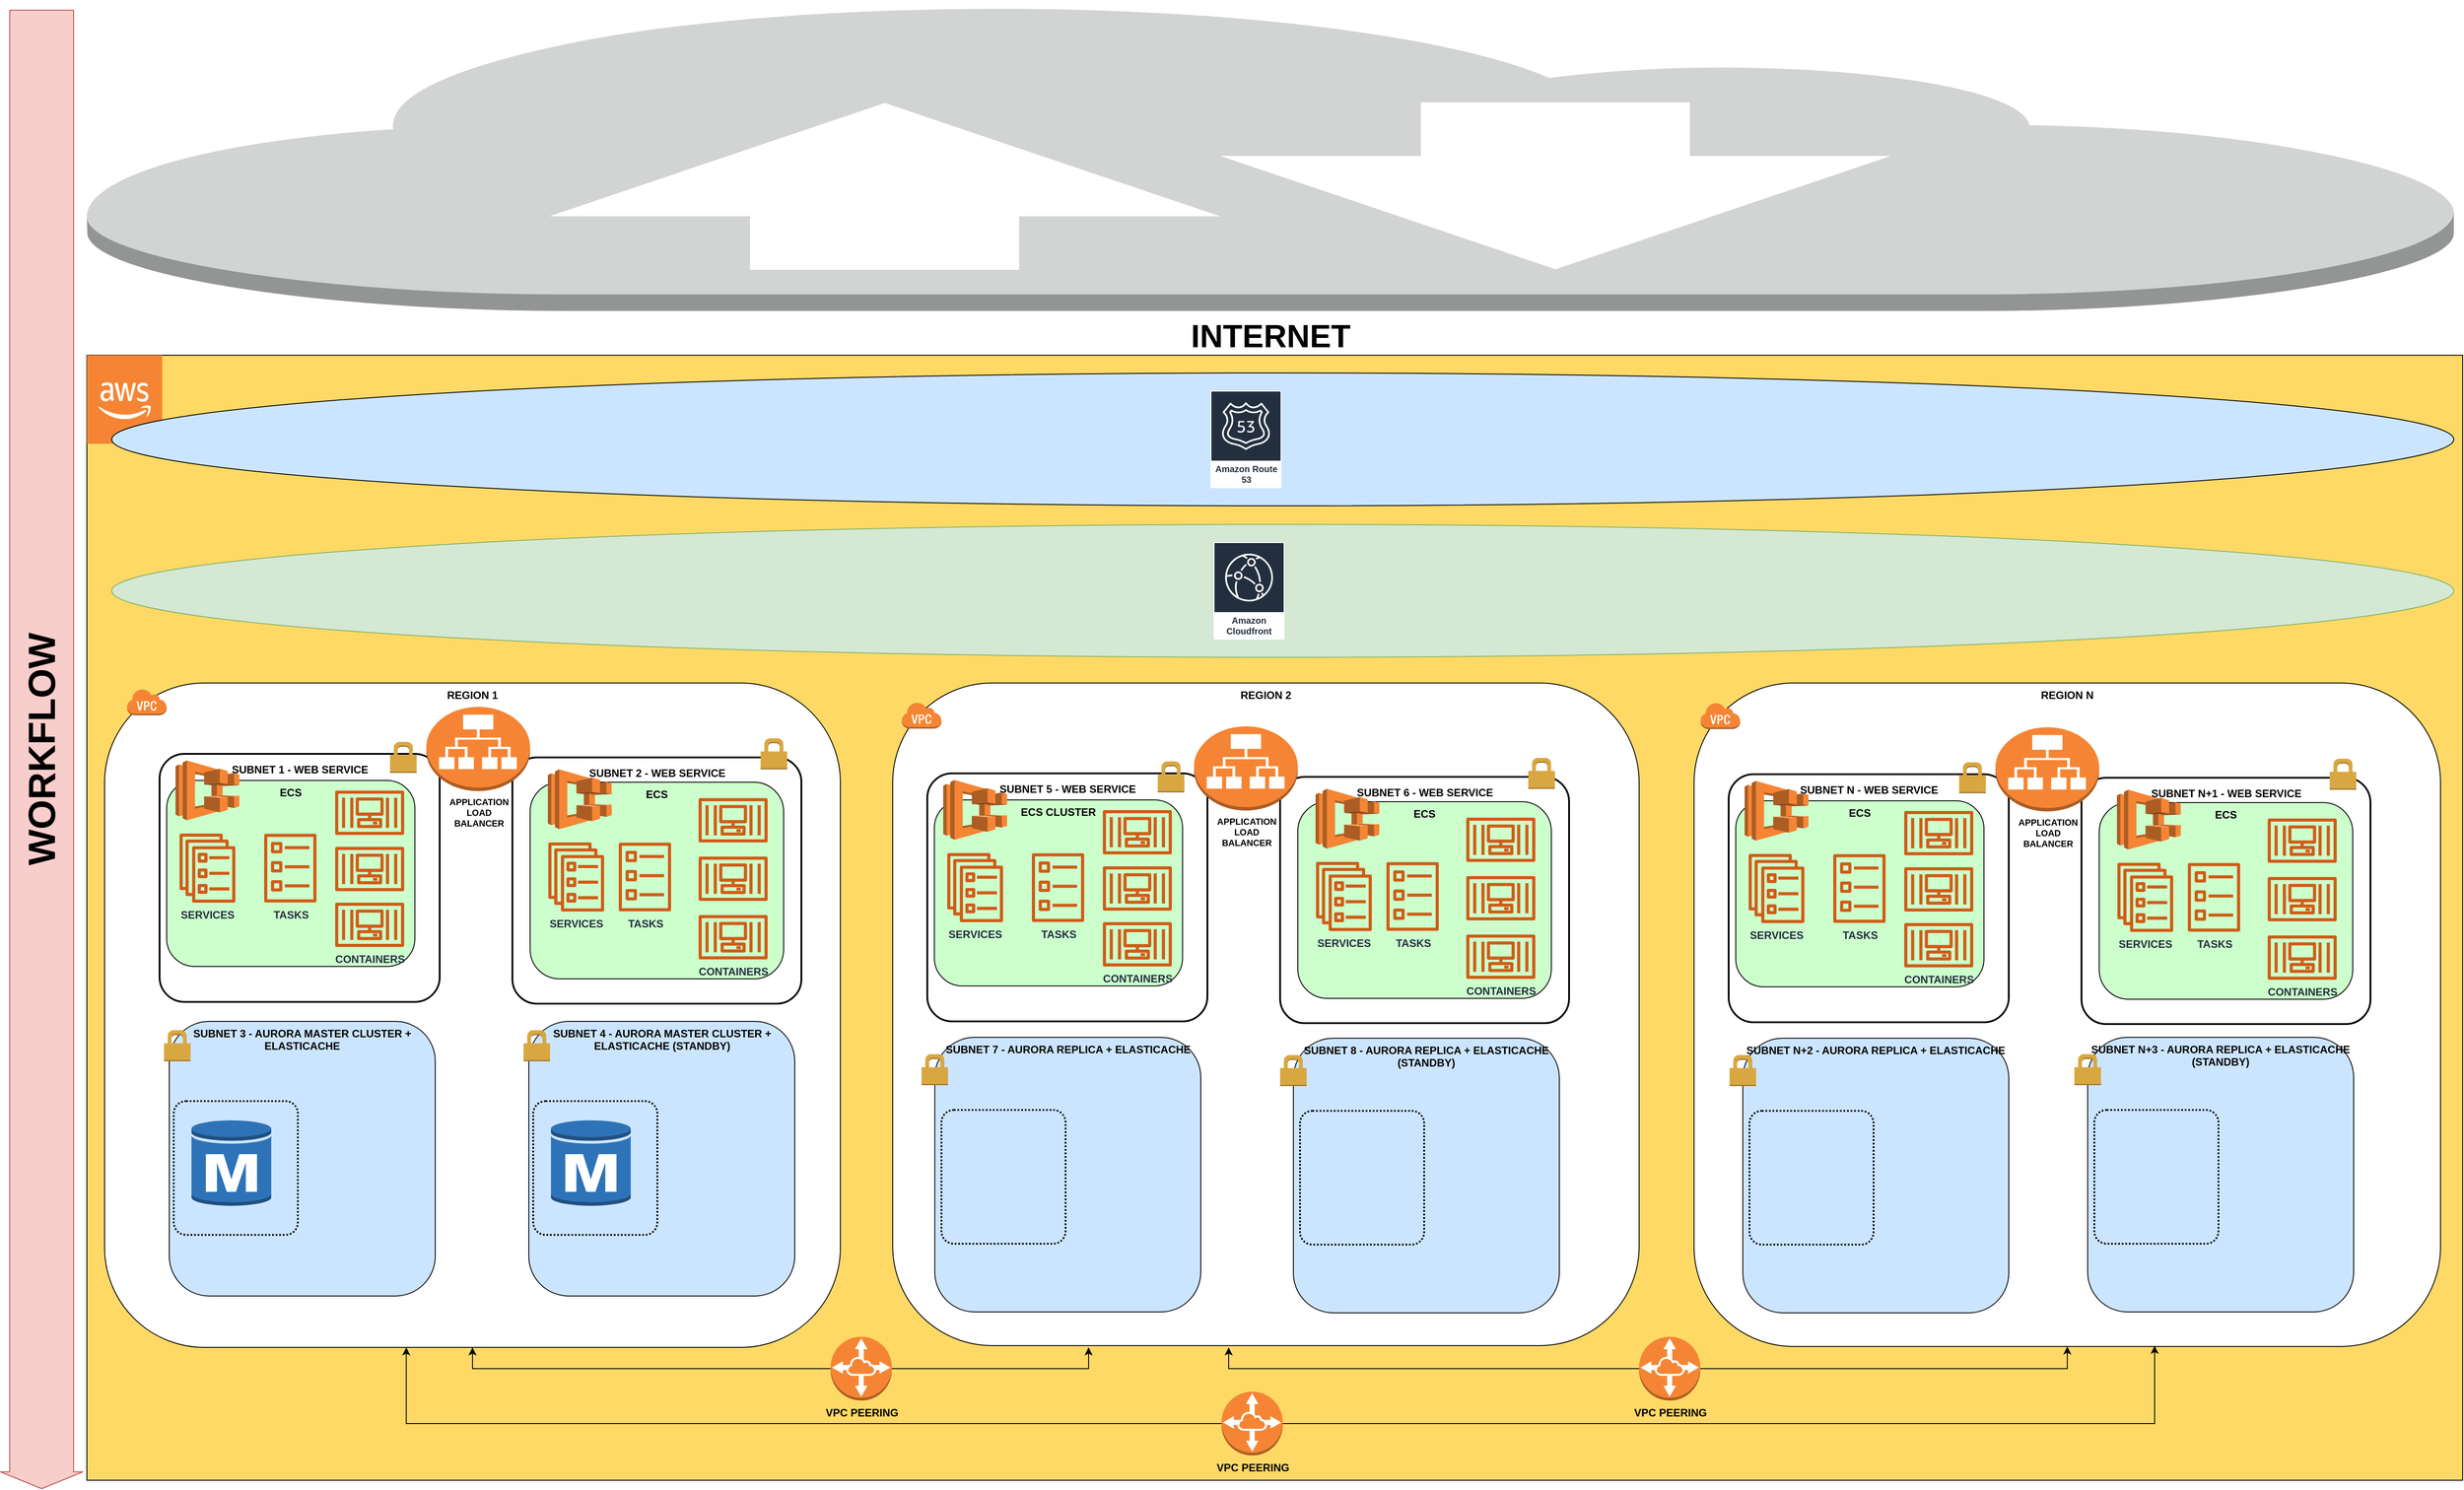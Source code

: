 <mxfile pages="1" version="11.2.8" type="github"><diagram id="_Eqt6gb3N_uVVBb5SrhH" name="Page-1"><mxGraphModel dx="2258" dy="1848" grid="1" gridSize="10" guides="1" tooltips="1" connect="1" arrows="1" fold="1" page="1" pageScale="1" pageWidth="850" pageHeight="1100" math="0" shadow="0"><root><mxCell id="0"/><mxCell id="1" parent="0"/><mxCell id="ActJzKjVbSPo1qMoW2an-3" value="" style="rounded=0;whiteSpace=wrap;fillColor=#FFD966;html=1;" parent="1" vertex="1"><mxGeometry x="10" y="-370" width="2680" height="1270" as="geometry"/></mxCell><mxCell id="ActJzKjVbSPo1qMoW2an-4" value="REGION 1" style="rounded=1;whiteSpace=wrap;html=1;fontStyle=1;verticalAlign=top;" parent="1" vertex="1"><mxGeometry x="30" width="830" height="750" as="geometry"/></mxCell><mxCell id="ActJzKjVbSPo1qMoW2an-46" value="" style="outlineConnect=0;dashed=0;verticalLabelPosition=bottom;verticalAlign=top;align=center;html=1;shape=mxgraph.aws3.rds_db_instance_read_replica;fillColor=#2E73B8;gradientColor=none;fontSize=10;fontColor=#000000;" parent="1" vertex="1"><mxGeometry x="1175" y="499" width="70" height="100" as="geometry"/></mxCell><mxCell id="ActJzKjVbSPo1qMoW2an-6" value="" style="outlineConnect=0;dashed=0;verticalLabelPosition=bottom;verticalAlign=top;align=center;html=1;shape=mxgraph.aws3.cloud_2;fillColor=#F58534;gradientColor=none;" parent="1" vertex="1"><mxGeometry x="10" y="-370" width="85" height="100" as="geometry"/></mxCell><mxCell id="ActJzKjVbSPo1qMoW2an-7" value="" style="outlineConnect=0;dashed=0;verticalLabelPosition=bottom;verticalAlign=top;align=center;html=1;shape=mxgraph.aws3.virtual_private_cloud;fillColor=#F58534;gradientColor=none;" parent="1" vertex="1"><mxGeometry x="55" y="6.5" width="45" height="30" as="geometry"/></mxCell><mxCell id="ActJzKjVbSPo1qMoW2an-69" value="" style="ellipse;whiteSpace=wrap;html=1;fillColor=#CCE5FF;fontSize=10;fontColor=#000000;align=center;" parent="1" vertex="1"><mxGeometry x="38" y="-350" width="2642" height="150" as="geometry"/></mxCell><mxCell id="ActJzKjVbSPo1qMoW2an-68" value="Amazon Route 53" style="outlineConnect=0;fontColor=#232F3E;gradientColor=none;strokeColor=#ffffff;fillColor=#232F3E;dashed=0;verticalLabelPosition=middle;verticalAlign=bottom;align=center;html=1;whiteSpace=wrap;fontSize=10;fontStyle=1;spacing=3;shape=mxgraph.aws4.productIcon;prIcon=mxgraph.aws4.route_53;" parent="1" vertex="1"><mxGeometry x="1277.5" y="-330" width="80" height="110" as="geometry"/></mxCell><mxCell id="ActJzKjVbSPo1qMoW2an-71" value="WORKFLOW" style="shape=flexArrow;endArrow=classic;html=1;fontSize=43;fontColor=#000000;width=72;fillColor=#f8cecc;strokeColor=#b85450;fontStyle=1;horizontal=0;labelBackgroundColor=#F8CECC;" parent="1" edge="1"><mxGeometry width="50" height="50" relative="1" as="geometry"><mxPoint x="-41" y="-760" as="sourcePoint"/><mxPoint x="-41" y="910" as="targetPoint"/></mxGeometry></mxCell><mxCell id="ActJzKjVbSPo1qMoW2an-73" value="INTERNET&lt;br style=&quot;font-size: 36px;&quot;&gt;" style="outlineConnect=0;dashed=0;verticalLabelPosition=bottom;verticalAlign=top;align=center;html=1;shape=mxgraph.aws3.internet_2;fillColor=#D2D3D3;gradientColor=none;fontSize=36;fontColor=#000000;fontStyle=1;horizontal=1;" parent="1" vertex="1"><mxGeometry x="10" y="-770" width="2670" height="350" as="geometry"/></mxCell><mxCell id="_4qbCsUuG04qctqMbxSj-1" value="" style="ellipse;whiteSpace=wrap;html=1;fillColor=#d5e8d4;fontSize=10;align=center;strokeColor=#82b366;" parent="1" vertex="1"><mxGeometry x="38" y="-179" width="2642" height="150" as="geometry"/></mxCell><mxCell id="ActJzKjVbSPo1qMoW2an-53" value="Amazon Cloudfront" style="outlineConnect=0;fontColor=#232F3E;gradientColor=none;strokeColor=#ffffff;fillColor=#232F3E;dashed=0;verticalLabelPosition=middle;verticalAlign=bottom;align=center;html=1;whiteSpace=wrap;fontSize=10;fontStyle=1;spacing=3;shape=mxgraph.aws4.productIcon;prIcon=mxgraph.aws4.cloudfront;" parent="1" vertex="1"><mxGeometry x="1281" y="-159" width="80" height="110" as="geometry"/></mxCell><mxCell id="_4qbCsUuG04qctqMbxSj-32" value="REGION N" style="rounded=1;whiteSpace=wrap;html=1;fontStyle=1;verticalAlign=top;container=1;" parent="1" vertex="1"><mxGeometry x="1823" width="842" height="749" as="geometry"/></mxCell><mxCell id="XQed40XFByHsTOe_QHBs-15" value="" style="group" vertex="1" connectable="0" parent="_4qbCsUuG04qctqMbxSj-32"><mxGeometry x="40" y="401" width="315" height="310" as="geometry"/></mxCell><mxCell id="_4qbCsUuG04qctqMbxSj-33" value="SUBNET N+2 - AURORA REPLICA + ELASTICACHE" style="rounded=1;whiteSpace=wrap;html=1;fillColor=#CCE5FF;fontStyle=1;align=center;verticalAlign=top;" parent="XQed40XFByHsTOe_QHBs-15" vertex="1"><mxGeometry x="15" width="300" height="310" as="geometry"/></mxCell><mxCell id="_4qbCsUuG04qctqMbxSj-34" value="" style="rounded=1;arcSize=10;dashed=1;strokeColor=#000000;fillColor=none;gradientColor=none;dashPattern=1 1;strokeWidth=2;fontSize=10;fontColor=#000000;align=center;html=1;" parent="XQed40XFByHsTOe_QHBs-15" vertex="1"><mxGeometry x="22.5" y="82" width="140" height="151" as="geometry"/></mxCell><mxCell id="_4qbCsUuG04qctqMbxSj-35" value="" style="dashed=0;html=1;shape=mxgraph.aws3.permissions;fillColor=#D9A741;gradientColor=none;dashed=0;fontSize=17;fontColor=#000000;align=left;verticalAlign=top;" parent="XQed40XFByHsTOe_QHBs-15" vertex="1"><mxGeometry y="19" width="30" height="35" as="geometry"/></mxCell><mxCell id="_4qbCsUuG04qctqMbxSj-37" value="" style="shape=image;html=1;verticalAlign=top;verticalLabelPosition=bottom;labelBackgroundColor=#ffffff;imageAspect=0;aspect=fixed;image=https://cdn2.iconfinder.com/data/icons/amazon-aws-stencils/100/Database_copy_Amazon_ElasticCache_Node-128.png;fillColor=#CCE5FF;fontSize=10;fontColor=#000000;align=center;" parent="XQed40XFByHsTOe_QHBs-15" vertex="1"><mxGeometry x="178.5" y="96.5" width="128" height="128" as="geometry"/></mxCell><mxCell id="_4qbCsUuG04qctqMbxSj-60" value="" style="shape=image;html=1;verticalAlign=top;verticalLabelPosition=bottom;labelBackgroundColor=#ffffff;imageAspect=0;aspect=fixed;image=https://cdn2.iconfinder.com/data/icons/amazon-aws-stencils/100/Database_copy_Amazon_RDS_Instance_Read_Replica-128.png;fillColor=none;" parent="XQed40XFByHsTOe_QHBs-15" vertex="1"><mxGeometry x="30" y="93.5" width="128" height="128" as="geometry"/></mxCell><mxCell id="XQed40XFByHsTOe_QHBs-17" value="SUBNET N+3 - AURORA REPLICA + ELASTICACHE (STANDBY)" style="rounded=1;whiteSpace=wrap;html=1;fillColor=#CCE5FF;fontStyle=1;align=center;verticalAlign=top;" vertex="1" parent="_4qbCsUuG04qctqMbxSj-32"><mxGeometry x="444" y="400" width="300" height="310" as="geometry"/></mxCell><mxCell id="XQed40XFByHsTOe_QHBs-18" value="" style="rounded=1;arcSize=10;dashed=1;strokeColor=#000000;fillColor=none;gradientColor=none;dashPattern=1 1;strokeWidth=2;fontSize=10;fontColor=#000000;align=center;html=1;" vertex="1" parent="_4qbCsUuG04qctqMbxSj-32"><mxGeometry x="451.5" y="482" width="140" height="151" as="geometry"/></mxCell><mxCell id="XQed40XFByHsTOe_QHBs-19" value="" style="dashed=0;html=1;shape=mxgraph.aws3.permissions;fillColor=#D9A741;gradientColor=none;dashed=0;fontSize=17;fontColor=#000000;align=left;verticalAlign=top;" vertex="1" parent="_4qbCsUuG04qctqMbxSj-32"><mxGeometry x="429" y="419" width="30" height="35" as="geometry"/></mxCell><mxCell id="XQed40XFByHsTOe_QHBs-20" value="" style="shape=image;html=1;verticalAlign=top;verticalLabelPosition=bottom;labelBackgroundColor=#ffffff;imageAspect=0;aspect=fixed;image=https://cdn2.iconfinder.com/data/icons/amazon-aws-stencils/100/Database_copy_Amazon_ElasticCache_Node-128.png;fillColor=#CCE5FF;fontSize=10;fontColor=#000000;align=center;" vertex="1" parent="_4qbCsUuG04qctqMbxSj-32"><mxGeometry x="607.5" y="496.5" width="128" height="128" as="geometry"/></mxCell><mxCell id="XQed40XFByHsTOe_QHBs-21" value="" style="shape=image;html=1;verticalAlign=top;verticalLabelPosition=bottom;labelBackgroundColor=#ffffff;imageAspect=0;aspect=fixed;image=https://cdn2.iconfinder.com/data/icons/amazon-aws-stencils/100/Database_copy_Amazon_RDS_Instance_Read_Replica-128.png;fillColor=none;" vertex="1" parent="_4qbCsUuG04qctqMbxSj-32"><mxGeometry x="459" y="493.5" width="128" height="128" as="geometry"/></mxCell><mxCell id="_4qbCsUuG04qctqMbxSj-36" value="" style="outlineConnect=0;dashed=0;verticalLabelPosition=bottom;verticalAlign=top;align=center;html=1;shape=mxgraph.aws3.virtual_private_cloud;fillColor=#F58534;gradientColor=none;" parent="1" vertex="1"><mxGeometry x="1830" y="22" width="45" height="30" as="geometry"/></mxCell><mxCell id="ActJzKjVbSPo1qMoW2an-43" value="REGION 2" style="rounded=1;whiteSpace=wrap;html=1;fontStyle=1;verticalAlign=top;container=1;" parent="1" vertex="1"><mxGeometry x="919" width="842" height="748" as="geometry"/></mxCell><mxCell id="ActJzKjVbSPo1qMoW2an-44" value="SUBNET 7 - AURORA REPLICA + ELASTICACHE" style="rounded=1;whiteSpace=wrap;html=1;fillColor=#CCE5FF;fontStyle=1;align=center;verticalAlign=top;" parent="ActJzKjVbSPo1qMoW2an-43" vertex="1"><mxGeometry x="47.5" y="400" width="300" height="310" as="geometry"/></mxCell><mxCell id="ActJzKjVbSPo1qMoW2an-79" value="" style="rounded=1;arcSize=10;dashed=1;strokeColor=#000000;fillColor=none;gradientColor=none;dashPattern=1 1;strokeWidth=2;fontSize=10;fontColor=#000000;align=center;html=1;" parent="ActJzKjVbSPo1qMoW2an-43" vertex="1"><mxGeometry x="55" y="482" width="140" height="151" as="geometry"/></mxCell><mxCell id="ActJzKjVbSPo1qMoW2an-45" value="" style="dashed=0;html=1;shape=mxgraph.aws3.permissions;fillColor=#D9A741;gradientColor=none;dashed=0;fontSize=17;fontColor=#000000;align=left;verticalAlign=top;" parent="ActJzKjVbSPo1qMoW2an-43" vertex="1"><mxGeometry x="32.5" y="419" width="30" height="35" as="geometry"/></mxCell><mxCell id="ActJzKjVbSPo1qMoW2an-65" value="" style="shape=image;html=1;verticalAlign=top;verticalLabelPosition=bottom;labelBackgroundColor=#ffffff;imageAspect=0;aspect=fixed;image=https://cdn2.iconfinder.com/data/icons/amazon-aws-stencils/100/Database_copy_Amazon_ElasticCache_Node-128.png;fillColor=#CCE5FF;fontSize=10;fontColor=#000000;align=center;" parent="ActJzKjVbSPo1qMoW2an-43" vertex="1"><mxGeometry x="211" y="496.5" width="128" height="128" as="geometry"/></mxCell><mxCell id="_4qbCsUuG04qctqMbxSj-59" value="" style="shape=image;html=1;verticalAlign=top;verticalLabelPosition=bottom;labelBackgroundColor=#ffffff;imageAspect=0;aspect=fixed;image=https://cdn2.iconfinder.com/data/icons/amazon-aws-stencils/100/Database_copy_Amazon_RDS_Instance_Read_Replica-128.png;fillColor=none;" parent="ActJzKjVbSPo1qMoW2an-43" vertex="1"><mxGeometry x="55" y="494.5" width="128" height="128" as="geometry"/></mxCell><mxCell id="XQed40XFByHsTOe_QHBs-10" value="SUBNET 8 - AURORA REPLICA + ELASTICACHE (STANDBY)" style="rounded=1;whiteSpace=wrap;html=1;fillColor=#CCE5FF;fontStyle=1;align=center;verticalAlign=top;" vertex="1" parent="ActJzKjVbSPo1qMoW2an-43"><mxGeometry x="452" y="401" width="300" height="310" as="geometry"/></mxCell><mxCell id="XQed40XFByHsTOe_QHBs-11" value="" style="rounded=1;arcSize=10;dashed=1;strokeColor=#000000;fillColor=none;gradientColor=none;dashPattern=1 1;strokeWidth=2;fontSize=10;fontColor=#000000;align=center;html=1;" vertex="1" parent="ActJzKjVbSPo1qMoW2an-43"><mxGeometry x="459.5" y="483" width="140" height="151" as="geometry"/></mxCell><mxCell id="XQed40XFByHsTOe_QHBs-12" value="" style="dashed=0;html=1;shape=mxgraph.aws3.permissions;fillColor=#D9A741;gradientColor=none;dashed=0;fontSize=17;fontColor=#000000;align=left;verticalAlign=top;" vertex="1" parent="ActJzKjVbSPo1qMoW2an-43"><mxGeometry x="437" y="420" width="30" height="35" as="geometry"/></mxCell><mxCell id="XQed40XFByHsTOe_QHBs-13" value="" style="shape=image;html=1;verticalAlign=top;verticalLabelPosition=bottom;labelBackgroundColor=#ffffff;imageAspect=0;aspect=fixed;image=https://cdn2.iconfinder.com/data/icons/amazon-aws-stencils/100/Database_copy_Amazon_ElasticCache_Node-128.png;fillColor=#CCE5FF;fontSize=10;fontColor=#000000;align=center;" vertex="1" parent="ActJzKjVbSPo1qMoW2an-43"><mxGeometry x="615.5" y="497.5" width="128" height="128" as="geometry"/></mxCell><mxCell id="XQed40XFByHsTOe_QHBs-14" value="" style="shape=image;html=1;verticalAlign=top;verticalLabelPosition=bottom;labelBackgroundColor=#ffffff;imageAspect=0;aspect=fixed;image=https://cdn2.iconfinder.com/data/icons/amazon-aws-stencils/100/Database_copy_Amazon_RDS_Instance_Read_Replica-128.png;fillColor=none;" vertex="1" parent="ActJzKjVbSPo1qMoW2an-43"><mxGeometry x="459.5" y="495.5" width="128" height="128" as="geometry"/></mxCell><mxCell id="ActJzKjVbSPo1qMoW2an-51" value="" style="outlineConnect=0;dashed=0;verticalLabelPosition=bottom;verticalAlign=top;align=center;html=1;shape=mxgraph.aws3.virtual_private_cloud;fillColor=#F58534;gradientColor=none;" parent="1" vertex="1"><mxGeometry x="929" y="21.5" width="45" height="30" as="geometry"/></mxCell><mxCell id="_4qbCsUuG04qctqMbxSj-71" style="edgeStyle=orthogonalEdgeStyle;rounded=0;orthogonalLoop=1;jettySize=auto;html=1;entryX=0.5;entryY=1;entryDx=0;entryDy=0;" parent="1" source="_4qbCsUuG04qctqMbxSj-61" target="ActJzKjVbSPo1qMoW2an-4" edge="1"><mxGeometry relative="1" as="geometry"><mxPoint x="420" y="750" as="targetPoint"/><Array as="points"><mxPoint x="445" y="774"/></Array></mxGeometry></mxCell><mxCell id="_4qbCsUuG04qctqMbxSj-72" style="edgeStyle=orthogonalEdgeStyle;rounded=0;orthogonalLoop=1;jettySize=auto;html=1;" parent="1" source="_4qbCsUuG04qctqMbxSj-61" edge="1"><mxGeometry relative="1" as="geometry"><mxPoint x="1140" y="750" as="targetPoint"/><Array as="points"><mxPoint x="1140" y="774"/></Array></mxGeometry></mxCell><mxCell id="_4qbCsUuG04qctqMbxSj-61" value="VPC PEERING" style="outlineConnect=0;dashed=0;verticalLabelPosition=bottom;verticalAlign=top;align=center;html=1;shape=mxgraph.aws3.vpc_peering;fillColor=#F58534;gradientColor=none;fontStyle=1" parent="1" vertex="1"><mxGeometry x="849" y="738" width="69" height="72" as="geometry"/></mxCell><mxCell id="_4qbCsUuG04qctqMbxSj-74" style="edgeStyle=orthogonalEdgeStyle;rounded=0;orthogonalLoop=1;jettySize=auto;html=1;" parent="1" source="_4qbCsUuG04qctqMbxSj-73" edge="1"><mxGeometry relative="1" as="geometry"><mxPoint x="1298" y="750" as="targetPoint"/><Array as="points"><mxPoint x="1298" y="774"/></Array></mxGeometry></mxCell><mxCell id="_4qbCsUuG04qctqMbxSj-75" style="edgeStyle=orthogonalEdgeStyle;rounded=0;orthogonalLoop=1;jettySize=auto;html=1;exitX=1;exitY=0.5;exitDx=0;exitDy=0;exitPerimeter=0;" parent="1" source="_4qbCsUuG04qctqMbxSj-73" target="_4qbCsUuG04qctqMbxSj-32" edge="1"><mxGeometry relative="1" as="geometry"/></mxCell><mxCell id="_4qbCsUuG04qctqMbxSj-73" value="VPC PEERING" style="outlineConnect=0;dashed=0;verticalLabelPosition=bottom;verticalAlign=top;align=center;html=1;shape=mxgraph.aws3.vpc_peering;fillColor=#F58534;gradientColor=none;fontStyle=1" parent="1" vertex="1"><mxGeometry x="1761" y="738" width="69" height="72" as="geometry"/></mxCell><mxCell id="_4qbCsUuG04qctqMbxSj-77" style="edgeStyle=orthogonalEdgeStyle;rounded=0;orthogonalLoop=1;jettySize=auto;html=1;entryX=0.41;entryY=1;entryDx=0;entryDy=0;entryPerimeter=0;" parent="1" source="_4qbCsUuG04qctqMbxSj-76" target="ActJzKjVbSPo1qMoW2an-4" edge="1"><mxGeometry relative="1" as="geometry"/></mxCell><mxCell id="_4qbCsUuG04qctqMbxSj-79" value="" style="edgeStyle=orthogonalEdgeStyle;rounded=0;orthogonalLoop=1;jettySize=auto;html=1;entryX=0.617;entryY=0.999;entryDx=0;entryDy=0;entryPerimeter=0;" parent="1" source="_4qbCsUuG04qctqMbxSj-76" target="_4qbCsUuG04qctqMbxSj-32" edge="1"><mxGeometry relative="1" as="geometry"><mxPoint x="1433" y="856" as="targetPoint"/></mxGeometry></mxCell><mxCell id="_4qbCsUuG04qctqMbxSj-76" value="VPC PEERING" style="outlineConnect=0;dashed=0;verticalLabelPosition=bottom;verticalAlign=top;align=center;html=1;shape=mxgraph.aws3.vpc_peering;fillColor=#F58534;gradientColor=none;fontStyle=1" parent="1" vertex="1"><mxGeometry x="1290" y="800" width="69" height="72" as="geometry"/></mxCell><mxCell id="_4qbCsUuG04qctqMbxSj-6" value="&lt;b style=&quot;font-size: 12px&quot;&gt;SUBNET 6 - WEB SERVICE&lt;/b&gt;" style="rounded=1;arcSize=10;dashed=0;strokeColor=#000000;fillColor=none;gradientColor=none;strokeWidth=2;fontSize=17;fontColor=#000000;align=center;html=1;verticalAlign=top;" parent="1" vertex="1"><mxGeometry x="1356" y="106" width="326" height="278" as="geometry"/></mxCell><mxCell id="_4qbCsUuG04qctqMbxSj-7" value="ECS" style="rounded=1;whiteSpace=wrap;html=1;fillColor=#CCFFCC;fontStyle=1;align=center;verticalAlign=top;" parent="1" vertex="1"><mxGeometry x="1376" y="134" width="286" height="222" as="geometry"/></mxCell><mxCell id="_4qbCsUuG04qctqMbxSj-8" value="SERVICES" style="outlineConnect=0;fontColor=#232F3E;gradientColor=none;fillColor=#D05C17;strokeColor=none;dashed=0;verticalLabelPosition=bottom;verticalAlign=top;align=left;html=1;fontSize=12;fontStyle=1;aspect=fixed;pointerEvents=1;shape=mxgraph.aws4.ecs_service;" parent="1" vertex="1"><mxGeometry x="1396" y="202" width="64" height="78" as="geometry"/></mxCell><mxCell id="_4qbCsUuG04qctqMbxSj-9" value="&lt;span style=&quot;font-size: 12px&quot;&gt;&lt;b&gt;SUBNET 5 - WEB SERVICE&lt;/b&gt;&lt;/span&gt;" style="rounded=1;arcSize=10;dashed=0;strokeColor=#000000;fillColor=none;gradientColor=none;strokeWidth=2;fontSize=17;fontColor=#000000;align=center;html=1;verticalAlign=top;container=1;" parent="1" vertex="1"><mxGeometry x="958" y="102" width="316" height="280" as="geometry"/></mxCell><mxCell id="_4qbCsUuG04qctqMbxSj-10" value="ECS CLUSTER" style="rounded=1;whiteSpace=wrap;html=1;fillColor=#CCFFCC;fontStyle=1;align=center;verticalAlign=top;" parent="1" vertex="1"><mxGeometry x="966" y="132" width="280" height="210" as="geometry"/></mxCell><mxCell id="_4qbCsUuG04qctqMbxSj-11" value="" style="outlineConnect=0;fontColor=#232F3E;gradientColor=none;fillColor=#D05C17;strokeColor=none;dashed=0;verticalLabelPosition=bottom;verticalAlign=top;align=center;html=1;fontSize=12;fontStyle=0;aspect=fixed;pointerEvents=1;shape=mxgraph.aws4.container_3;" parent="1" vertex="1"><mxGeometry x="1156" y="207" width="78" height="50" as="geometry"/></mxCell><mxCell id="_4qbCsUuG04qctqMbxSj-12" value="" style="outlineConnect=0;fontColor=#232F3E;gradientColor=none;fillColor=#D05C17;strokeColor=none;dashed=0;verticalLabelPosition=bottom;verticalAlign=top;align=center;html=1;fontSize=12;fontStyle=0;aspect=fixed;pointerEvents=1;shape=mxgraph.aws4.container_3;" parent="1" vertex="1"><mxGeometry x="1156" y="143.5" width="78" height="50" as="geometry"/></mxCell><mxCell id="_4qbCsUuG04qctqMbxSj-13" value="&lt;b&gt;TASKS&lt;/b&gt;" style="outlineConnect=0;fontColor=#232F3E;gradientColor=none;fillColor=#D05C17;strokeColor=none;dashed=0;verticalLabelPosition=bottom;verticalAlign=top;align=center;html=1;fontSize=12;fontStyle=0;aspect=fixed;pointerEvents=1;shape=mxgraph.aws4.ecs_task;" parent="1" vertex="1"><mxGeometry x="1076" y="192" width="59" height="78" as="geometry"/></mxCell><mxCell id="_4qbCsUuG04qctqMbxSj-14" value="" style="outlineConnect=0;dashed=0;verticalLabelPosition=bottom;verticalAlign=top;align=center;html=1;shape=mxgraph.aws3.ecs;fillColor=#F58534;gradientColor=none;fontSize=17;fontColor=#000000;fontStyle=1" parent="1" vertex="1"><mxGeometry x="976" y="109.5" width="72" height="67.5" as="geometry"/></mxCell><mxCell id="_4qbCsUuG04qctqMbxSj-15" value="SERVICES" style="outlineConnect=0;fontColor=#232F3E;gradientColor=none;fillColor=#D05C17;strokeColor=none;dashed=0;verticalLabelPosition=bottom;verticalAlign=top;align=left;html=1;fontSize=12;fontStyle=1;aspect=fixed;pointerEvents=1;shape=mxgraph.aws4.ecs_service;container=1;" parent="1" vertex="1"><mxGeometry x="980" y="192" width="64" height="78" as="geometry"/></mxCell><mxCell id="_4qbCsUuG04qctqMbxSj-16" value="CONTAINERS" style="outlineConnect=0;fontColor=#232F3E;gradientColor=none;fillColor=#D05C17;strokeColor=none;dashed=0;verticalLabelPosition=bottom;verticalAlign=top;align=center;html=1;fontSize=12;fontStyle=1;aspect=fixed;pointerEvents=1;shape=mxgraph.aws4.container_3;" parent="1" vertex="1"><mxGeometry x="1156" y="270" width="78" height="50" as="geometry"/></mxCell><mxCell id="_4qbCsUuG04qctqMbxSj-17" value="" style="outlineConnect=0;dashed=0;verticalLabelPosition=bottom;verticalAlign=top;align=center;html=1;shape=mxgraph.aws3.ecs;fillColor=#F58534;gradientColor=none;fontSize=17;fontColor=#000000;" parent="1" vertex="1"><mxGeometry x="1396" y="119.5" width="72" height="67.5" as="geometry"/></mxCell><mxCell id="_4qbCsUuG04qctqMbxSj-18" value="&lt;b&gt;TASKS&lt;/b&gt;" style="outlineConnect=0;fontColor=#232F3E;gradientColor=none;fillColor=#D05C17;strokeColor=none;dashed=0;verticalLabelPosition=bottom;verticalAlign=top;align=center;html=1;fontSize=12;fontStyle=0;aspect=fixed;pointerEvents=1;shape=mxgraph.aws4.ecs_task;" parent="1" vertex="1"><mxGeometry x="1476" y="202" width="59" height="78" as="geometry"/></mxCell><mxCell id="_4qbCsUuG04qctqMbxSj-19" value="" style="outlineConnect=0;fontColor=#232F3E;gradientColor=none;fillColor=#D05C17;strokeColor=none;dashed=0;verticalLabelPosition=bottom;verticalAlign=top;align=center;html=1;fontSize=12;fontStyle=0;aspect=fixed;pointerEvents=1;shape=mxgraph.aws4.container_3;" parent="1" vertex="1"><mxGeometry x="1566" y="152" width="78" height="50" as="geometry"/></mxCell><mxCell id="_4qbCsUuG04qctqMbxSj-20" value="" style="outlineConnect=0;fontColor=#232F3E;gradientColor=none;fillColor=#D05C17;strokeColor=none;dashed=0;verticalLabelPosition=bottom;verticalAlign=top;align=center;html=1;fontSize=12;fontStyle=0;aspect=fixed;pointerEvents=1;shape=mxgraph.aws4.container_3;" parent="1" vertex="1"><mxGeometry x="1566" y="218" width="78" height="50" as="geometry"/></mxCell><mxCell id="_4qbCsUuG04qctqMbxSj-21" value="CONTAINERS" style="outlineConnect=0;fontColor=#232F3E;gradientColor=none;fillColor=#D05C17;strokeColor=none;dashed=0;verticalLabelPosition=bottom;verticalAlign=top;align=center;html=1;fontSize=12;fontStyle=1;aspect=fixed;pointerEvents=1;shape=mxgraph.aws4.container_3;" parent="1" vertex="1"><mxGeometry x="1566" y="284" width="78" height="50" as="geometry"/></mxCell><mxCell id="_4qbCsUuG04qctqMbxSj-22" value="" style="dashed=0;html=1;shape=mxgraph.aws3.permissions;fillColor=#D9A741;gradientColor=none;dashed=0;fontSize=17;fontColor=#000000;align=left;verticalAlign=top;" parent="1" vertex="1"><mxGeometry x="1218" y="88.5" width="30" height="35" as="geometry"/></mxCell><mxCell id="_4qbCsUuG04qctqMbxSj-23" value="" style="dashed=0;html=1;shape=mxgraph.aws3.permissions;fillColor=#D9A741;gradientColor=none;dashed=0;fontSize=17;fontColor=#000000;align=left;verticalAlign=top;" parent="1" vertex="1"><mxGeometry x="1636" y="84.5" width="30" height="35" as="geometry"/></mxCell><mxCell id="_4qbCsUuG04qctqMbxSj-24" value="APPLICATION&lt;br style=&quot;font-size: 10px;&quot;&gt;LOAD&lt;br style=&quot;font-size: 10px;&quot;&gt;BALANCER" style="outlineConnect=0;dashed=0;verticalLabelPosition=bottom;verticalAlign=top;align=center;html=1;shape=mxgraph.aws3.application_load_balancer;fillColor=#F58534;gradientColor=none;fontSize=10;fontColor=#000000;fontStyle=1" parent="1" vertex="1"><mxGeometry x="1259" y="49" width="117" height="95" as="geometry"/></mxCell><mxCell id="_4qbCsUuG04qctqMbxSj-39" value="&lt;b style=&quot;font-size: 12px&quot;&gt;SUBNET N+1 - WEB SERVICE&lt;/b&gt;" style="rounded=1;arcSize=10;dashed=0;strokeColor=#000000;fillColor=none;gradientColor=none;strokeWidth=2;fontSize=17;fontColor=#000000;align=center;html=1;verticalAlign=top;" parent="1" vertex="1"><mxGeometry x="2260" y="107" width="326" height="278" as="geometry"/></mxCell><mxCell id="_4qbCsUuG04qctqMbxSj-40" value="ECS" style="rounded=1;whiteSpace=wrap;html=1;fillColor=#CCFFCC;fontStyle=1;align=center;verticalAlign=top;" parent="1" vertex="1"><mxGeometry x="2280" y="135" width="286" height="222" as="geometry"/></mxCell><mxCell id="_4qbCsUuG04qctqMbxSj-41" value="SERVICES" style="outlineConnect=0;fontColor=#232F3E;gradientColor=none;fillColor=#D05C17;strokeColor=none;dashed=0;verticalLabelPosition=bottom;verticalAlign=top;align=left;html=1;fontSize=12;fontStyle=1;aspect=fixed;pointerEvents=1;shape=mxgraph.aws4.ecs_service;" parent="1" vertex="1"><mxGeometry x="2300" y="203" width="64" height="78" as="geometry"/></mxCell><mxCell id="_4qbCsUuG04qctqMbxSj-42" value="&lt;b style=&quot;font-size: 12px&quot;&gt;SUBNET N - WEB SERVICE&lt;/b&gt;" style="rounded=1;arcSize=10;dashed=0;strokeColor=#000000;fillColor=none;gradientColor=none;strokeWidth=2;fontSize=17;fontColor=#000000;align=center;html=1;verticalAlign=top;container=1;" parent="1" vertex="1"><mxGeometry x="1862" y="103" width="316" height="280" as="geometry"/></mxCell><mxCell id="_4qbCsUuG04qctqMbxSj-43" value="ECS" style="rounded=1;whiteSpace=wrap;html=1;fillColor=#CCFFCC;fontStyle=1;align=center;verticalAlign=top;" parent="1" vertex="1"><mxGeometry x="1870" y="133" width="280" height="210" as="geometry"/></mxCell><mxCell id="_4qbCsUuG04qctqMbxSj-44" value="" style="outlineConnect=0;fontColor=#232F3E;gradientColor=none;fillColor=#D05C17;strokeColor=none;dashed=0;verticalLabelPosition=bottom;verticalAlign=top;align=center;html=1;fontSize=12;fontStyle=0;aspect=fixed;pointerEvents=1;shape=mxgraph.aws4.container_3;" parent="1" vertex="1"><mxGeometry x="2060" y="208" width="78" height="50" as="geometry"/></mxCell><mxCell id="_4qbCsUuG04qctqMbxSj-45" value="" style="outlineConnect=0;fontColor=#232F3E;gradientColor=none;fillColor=#D05C17;strokeColor=none;dashed=0;verticalLabelPosition=bottom;verticalAlign=top;align=center;html=1;fontSize=12;fontStyle=0;aspect=fixed;pointerEvents=1;shape=mxgraph.aws4.container_3;" parent="1" vertex="1"><mxGeometry x="2060" y="144.5" width="78" height="50" as="geometry"/></mxCell><mxCell id="_4qbCsUuG04qctqMbxSj-46" value="&lt;b&gt;TASKS&lt;/b&gt;" style="outlineConnect=0;fontColor=#232F3E;gradientColor=none;fillColor=#D05C17;strokeColor=none;dashed=0;verticalLabelPosition=bottom;verticalAlign=top;align=center;html=1;fontSize=12;fontStyle=0;aspect=fixed;pointerEvents=1;shape=mxgraph.aws4.ecs_task;" parent="1" vertex="1"><mxGeometry x="1980" y="193" width="59" height="78" as="geometry"/></mxCell><mxCell id="_4qbCsUuG04qctqMbxSj-47" value="" style="outlineConnect=0;dashed=0;verticalLabelPosition=bottom;verticalAlign=top;align=center;html=1;shape=mxgraph.aws3.ecs;fillColor=#F58534;gradientColor=none;fontSize=17;fontColor=#000000;" parent="1" vertex="1"><mxGeometry x="1880" y="110.5" width="72" height="67.5" as="geometry"/></mxCell><mxCell id="_4qbCsUuG04qctqMbxSj-48" value="SERVICES" style="outlineConnect=0;fontColor=#232F3E;gradientColor=none;fillColor=#D05C17;strokeColor=none;dashed=0;verticalLabelPosition=bottom;verticalAlign=top;align=left;html=1;fontSize=12;fontStyle=1;aspect=fixed;pointerEvents=1;shape=mxgraph.aws4.ecs_service;container=1;" parent="1" vertex="1"><mxGeometry x="1884" y="193" width="64" height="78" as="geometry"/></mxCell><mxCell id="_4qbCsUuG04qctqMbxSj-49" value="CONTAINERS" style="outlineConnect=0;fontColor=#232F3E;gradientColor=none;fillColor=#D05C17;strokeColor=none;dashed=0;verticalLabelPosition=bottom;verticalAlign=top;align=center;html=1;fontSize=12;fontStyle=1;aspect=fixed;pointerEvents=1;shape=mxgraph.aws4.container_3;" parent="1" vertex="1"><mxGeometry x="2060" y="271" width="78" height="50" as="geometry"/></mxCell><mxCell id="_4qbCsUuG04qctqMbxSj-50" value="" style="outlineConnect=0;dashed=0;verticalLabelPosition=bottom;verticalAlign=top;align=center;html=1;shape=mxgraph.aws3.ecs;fillColor=#F58534;gradientColor=none;fontSize=17;fontColor=#000000;" parent="1" vertex="1"><mxGeometry x="2300" y="120.5" width="72" height="67.5" as="geometry"/></mxCell><mxCell id="_4qbCsUuG04qctqMbxSj-51" value="&lt;b&gt;TASKS&lt;/b&gt;" style="outlineConnect=0;fontColor=#232F3E;gradientColor=none;fillColor=#D05C17;strokeColor=none;dashed=0;verticalLabelPosition=bottom;verticalAlign=top;align=center;html=1;fontSize=12;fontStyle=0;aspect=fixed;pointerEvents=1;shape=mxgraph.aws4.ecs_task;" parent="1" vertex="1"><mxGeometry x="2380" y="203" width="59" height="78" as="geometry"/></mxCell><mxCell id="_4qbCsUuG04qctqMbxSj-52" value="" style="outlineConnect=0;fontColor=#232F3E;gradientColor=none;fillColor=#D05C17;strokeColor=none;dashed=0;verticalLabelPosition=bottom;verticalAlign=top;align=center;html=1;fontSize=12;fontStyle=0;aspect=fixed;pointerEvents=1;shape=mxgraph.aws4.container_3;" parent="1" vertex="1"><mxGeometry x="2470" y="153" width="78" height="50" as="geometry"/></mxCell><mxCell id="_4qbCsUuG04qctqMbxSj-53" value="" style="outlineConnect=0;fontColor=#232F3E;gradientColor=none;fillColor=#D05C17;strokeColor=none;dashed=0;verticalLabelPosition=bottom;verticalAlign=top;align=center;html=1;fontSize=12;fontStyle=0;aspect=fixed;pointerEvents=1;shape=mxgraph.aws4.container_3;" parent="1" vertex="1"><mxGeometry x="2470" y="219" width="78" height="50" as="geometry"/></mxCell><mxCell id="_4qbCsUuG04qctqMbxSj-54" value="CONTAINERS" style="outlineConnect=0;fontColor=#232F3E;gradientColor=none;fillColor=#D05C17;strokeColor=none;dashed=0;verticalLabelPosition=bottom;verticalAlign=top;align=center;html=1;fontSize=12;fontStyle=1;aspect=fixed;pointerEvents=1;shape=mxgraph.aws4.container_3;" parent="1" vertex="1"><mxGeometry x="2470" y="285" width="78" height="50" as="geometry"/></mxCell><mxCell id="_4qbCsUuG04qctqMbxSj-55" value="" style="dashed=0;html=1;shape=mxgraph.aws3.permissions;fillColor=#D9A741;gradientColor=none;dashed=0;fontSize=17;fontColor=#000000;align=left;verticalAlign=top;" parent="1" vertex="1"><mxGeometry x="2122" y="89.5" width="30" height="35" as="geometry"/></mxCell><mxCell id="_4qbCsUuG04qctqMbxSj-56" value="" style="dashed=0;html=1;shape=mxgraph.aws3.permissions;fillColor=#D9A741;gradientColor=none;dashed=0;fontSize=17;fontColor=#000000;align=left;verticalAlign=top;" parent="1" vertex="1"><mxGeometry x="2540" y="85.5" width="30" height="35" as="geometry"/></mxCell><mxCell id="_4qbCsUuG04qctqMbxSj-57" value="APPLICATION&lt;br style=&quot;font-size: 10px;&quot;&gt;LOAD&lt;br style=&quot;font-size: 10px;&quot;&gt;BALANCER" style="outlineConnect=0;dashed=0;verticalLabelPosition=bottom;verticalAlign=top;align=center;html=1;shape=mxgraph.aws3.application_load_balancer;fillColor=#F58534;gradientColor=none;fontSize=10;fontColor=#000000;fontStyle=1" parent="1" vertex="1"><mxGeometry x="2163" y="50" width="117" height="95" as="geometry"/></mxCell><mxCell id="ActJzKjVbSPo1qMoW2an-36" value="&lt;b style=&quot;font-size: 12px&quot;&gt;SUBNET 2 - WEB SERVICE&lt;/b&gt;" style="rounded=1;arcSize=10;dashed=0;strokeColor=#000000;fillColor=none;gradientColor=none;strokeWidth=2;fontSize=17;fontColor=#000000;align=center;html=1;verticalAlign=top;" parent="1" vertex="1"><mxGeometry x="490" y="84" width="326" height="278" as="geometry"/></mxCell><mxCell id="ActJzKjVbSPo1qMoW2an-24" value="ECS" style="rounded=1;whiteSpace=wrap;html=1;fillColor=#CCFFCC;fontStyle=1;align=center;verticalAlign=top;" parent="1" vertex="1"><mxGeometry x="510" y="112" width="286" height="222" as="geometry"/></mxCell><mxCell id="ActJzKjVbSPo1qMoW2an-26" value="SERVICES" style="outlineConnect=0;fontColor=#232F3E;gradientColor=none;fillColor=#D05C17;strokeColor=none;dashed=0;verticalLabelPosition=bottom;verticalAlign=top;align=left;html=1;fontSize=12;fontStyle=1;aspect=fixed;pointerEvents=1;shape=mxgraph.aws4.ecs_service;" parent="1" vertex="1"><mxGeometry x="530" y="180" width="64" height="78" as="geometry"/></mxCell><mxCell id="ActJzKjVbSPo1qMoW2an-33" value="&lt;b style=&quot;font-size: 12px&quot;&gt;SUBNET 1 - WEB SERVICE&lt;/b&gt;" style="rounded=1;arcSize=10;dashed=0;strokeColor=#000000;fillColor=none;gradientColor=none;strokeWidth=2;fontSize=17;fontColor=#000000;align=center;html=1;verticalAlign=top;container=1;" parent="1" vertex="1"><mxGeometry x="92" y="80" width="316" height="280" as="geometry"/></mxCell><mxCell id="ActJzKjVbSPo1qMoW2an-9" value="ECS" style="rounded=1;whiteSpace=wrap;html=1;fillColor=#CCFFCC;fontStyle=1;align=center;verticalAlign=top;" parent="1" vertex="1"><mxGeometry x="100" y="110" width="280" height="210" as="geometry"/></mxCell><mxCell id="ActJzKjVbSPo1qMoW2an-20" value="" style="outlineConnect=0;fontColor=#232F3E;gradientColor=none;fillColor=#D05C17;strokeColor=none;dashed=0;verticalLabelPosition=bottom;verticalAlign=top;align=center;html=1;fontSize=12;fontStyle=0;aspect=fixed;pointerEvents=1;shape=mxgraph.aws4.container_3;" parent="1" vertex="1"><mxGeometry x="290" y="185" width="78" height="50" as="geometry"/></mxCell><mxCell id="ActJzKjVbSPo1qMoW2an-19" value="" style="outlineConnect=0;fontColor=#232F3E;gradientColor=none;fillColor=#D05C17;strokeColor=none;dashed=0;verticalLabelPosition=bottom;verticalAlign=top;align=center;html=1;fontSize=12;fontStyle=0;aspect=fixed;pointerEvents=1;shape=mxgraph.aws4.container_3;" parent="1" vertex="1"><mxGeometry x="290" y="121.5" width="78" height="50" as="geometry"/></mxCell><mxCell id="ActJzKjVbSPo1qMoW2an-18" value="&lt;b&gt;TASKS&lt;/b&gt;" style="outlineConnect=0;fontColor=#232F3E;gradientColor=none;fillColor=#D05C17;strokeColor=none;dashed=0;verticalLabelPosition=bottom;verticalAlign=top;align=center;html=1;fontSize=12;fontStyle=0;aspect=fixed;pointerEvents=1;shape=mxgraph.aws4.ecs_task;" parent="1" vertex="1"><mxGeometry x="210" y="170" width="59" height="78" as="geometry"/></mxCell><mxCell id="ActJzKjVbSPo1qMoW2an-15" value="" style="outlineConnect=0;dashed=0;verticalLabelPosition=bottom;verticalAlign=top;align=center;html=1;shape=mxgraph.aws3.ecs;fillColor=#F58534;gradientColor=none;fontSize=17;fontColor=#000000;" parent="1" vertex="1"><mxGeometry x="110" y="87.5" width="72" height="67.5" as="geometry"/></mxCell><mxCell id="ActJzKjVbSPo1qMoW2an-17" value="SERVICES" style="outlineConnect=0;fontColor=#232F3E;gradientColor=none;fillColor=#D05C17;strokeColor=none;dashed=0;verticalLabelPosition=bottom;verticalAlign=top;align=left;html=1;fontSize=12;fontStyle=1;aspect=fixed;pointerEvents=1;shape=mxgraph.aws4.ecs_service;container=1;" parent="1" vertex="1"><mxGeometry x="114" y="170" width="64" height="78" as="geometry"/></mxCell><mxCell id="ActJzKjVbSPo1qMoW2an-21" value="CONTAINERS" style="outlineConnect=0;fontColor=#232F3E;gradientColor=none;fillColor=#D05C17;strokeColor=none;dashed=0;verticalLabelPosition=bottom;verticalAlign=top;align=center;html=1;fontSize=12;fontStyle=1;aspect=fixed;pointerEvents=1;shape=mxgraph.aws4.container_3;" parent="1" vertex="1"><mxGeometry x="290" y="248" width="78" height="50" as="geometry"/></mxCell><mxCell id="ActJzKjVbSPo1qMoW2an-25" value="" style="outlineConnect=0;dashed=0;verticalLabelPosition=bottom;verticalAlign=top;align=center;html=1;shape=mxgraph.aws3.ecs;fillColor=#F58534;gradientColor=none;fontSize=17;fontColor=#000000;" parent="1" vertex="1"><mxGeometry x="530" y="97.5" width="72" height="67.5" as="geometry"/></mxCell><mxCell id="ActJzKjVbSPo1qMoW2an-27" value="&lt;b&gt;TASKS&lt;/b&gt;" style="outlineConnect=0;fontColor=#232F3E;gradientColor=none;fillColor=#D05C17;strokeColor=none;dashed=0;verticalLabelPosition=bottom;verticalAlign=top;align=center;html=1;fontSize=12;fontStyle=0;aspect=fixed;pointerEvents=1;shape=mxgraph.aws4.ecs_task;" parent="1" vertex="1"><mxGeometry x="610" y="180" width="59" height="78" as="geometry"/></mxCell><mxCell id="ActJzKjVbSPo1qMoW2an-28" value="" style="outlineConnect=0;fontColor=#232F3E;gradientColor=none;fillColor=#D05C17;strokeColor=none;dashed=0;verticalLabelPosition=bottom;verticalAlign=top;align=center;html=1;fontSize=12;fontStyle=0;aspect=fixed;pointerEvents=1;shape=mxgraph.aws4.container_3;" parent="1" vertex="1"><mxGeometry x="700" y="130" width="78" height="50" as="geometry"/></mxCell><mxCell id="ActJzKjVbSPo1qMoW2an-29" value="" style="outlineConnect=0;fontColor=#232F3E;gradientColor=none;fillColor=#D05C17;strokeColor=none;dashed=0;verticalLabelPosition=bottom;verticalAlign=top;align=center;html=1;fontSize=12;fontStyle=0;aspect=fixed;pointerEvents=1;shape=mxgraph.aws4.container_3;" parent="1" vertex="1"><mxGeometry x="700" y="196" width="78" height="50" as="geometry"/></mxCell><mxCell id="ActJzKjVbSPo1qMoW2an-30" value="CONTAINERS" style="outlineConnect=0;fontColor=#232F3E;gradientColor=none;fillColor=#D05C17;strokeColor=none;dashed=0;verticalLabelPosition=bottom;verticalAlign=top;align=center;html=1;fontSize=12;fontStyle=1;aspect=fixed;pointerEvents=1;shape=mxgraph.aws4.container_3;" parent="1" vertex="1"><mxGeometry x="700" y="262" width="78" height="50" as="geometry"/></mxCell><mxCell id="ActJzKjVbSPo1qMoW2an-34" value="" style="dashed=0;html=1;shape=mxgraph.aws3.permissions;fillColor=#D9A741;gradientColor=none;dashed=0;fontSize=17;fontColor=#000000;align=left;verticalAlign=top;" parent="1" vertex="1"><mxGeometry x="352" y="66.5" width="30" height="35" as="geometry"/></mxCell><mxCell id="ActJzKjVbSPo1qMoW2an-37" value="" style="dashed=0;html=1;shape=mxgraph.aws3.permissions;fillColor=#D9A741;gradientColor=none;dashed=0;fontSize=17;fontColor=#000000;align=left;verticalAlign=top;" parent="1" vertex="1"><mxGeometry x="770" y="62.5" width="30" height="35" as="geometry"/></mxCell><mxCell id="ActJzKjVbSPo1qMoW2an-40" value="APPLICATION&lt;br style=&quot;font-size: 10px;&quot;&gt;LOAD&lt;br style=&quot;font-size: 10px;&quot;&gt;BALANCER" style="outlineConnect=0;dashed=0;verticalLabelPosition=bottom;verticalAlign=top;align=center;html=1;shape=mxgraph.aws3.application_load_balancer;fillColor=#F58534;gradientColor=none;fontSize=10;fontColor=#000000;fontStyle=1" parent="1" vertex="1"><mxGeometry x="393" y="27" width="117" height="95" as="geometry"/></mxCell><mxCell id="XQed40XFByHsTOe_QHBs-1" value="" style="group" vertex="1" connectable="0" parent="1"><mxGeometry x="97" y="382" width="306" height="310" as="geometry"/></mxCell><mxCell id="ActJzKjVbSPo1qMoW2an-11" value="SUBNET 3 - AURORA MASTER CLUSTER + ELASTICACHE" style="rounded=1;whiteSpace=wrap;html=1;fillColor=#CCE5FF;fontStyle=1;align=center;verticalAlign=top;" parent="XQed40XFByHsTOe_QHBs-1" vertex="1"><mxGeometry x="6" width="300" height="310" as="geometry"/></mxCell><mxCell id="ActJzKjVbSPo1qMoW2an-78" value="" style="rounded=1;arcSize=10;dashed=1;strokeColor=#000000;fillColor=none;gradientColor=none;dashPattern=1 1;strokeWidth=2;fontSize=10;fontColor=#000000;align=center;html=1;" parent="XQed40XFByHsTOe_QHBs-1" vertex="1"><mxGeometry x="11" y="90" width="140" height="151" as="geometry"/></mxCell><mxCell id="ActJzKjVbSPo1qMoW2an-38" value="" style="dashed=0;html=1;shape=mxgraph.aws3.permissions;fillColor=#D9A741;gradientColor=none;dashed=0;fontSize=17;fontColor=#000000;align=left;verticalAlign=top;" parent="XQed40XFByHsTOe_QHBs-1" vertex="1"><mxGeometry y="10" width="30" height="35" as="geometry"/></mxCell><mxCell id="ActJzKjVbSPo1qMoW2an-64" value="" style="shape=image;html=1;verticalAlign=top;verticalLabelPosition=bottom;labelBackgroundColor=#ffffff;imageAspect=0;aspect=fixed;image=https://cdn2.iconfinder.com/data/icons/amazon-aws-stencils/100/Database_copy_Amazon_ElasticCache_Node-128.png;fillColor=#CCE5FF;fontSize=10;fontColor=#000000;align=center;" parent="XQed40XFByHsTOe_QHBs-1" vertex="1"><mxGeometry x="167" y="86" width="128" height="128" as="geometry"/></mxCell><mxCell id="ActJzKjVbSPo1qMoW2an-41" value="" style="outlineConnect=0;dashed=0;verticalLabelPosition=bottom;verticalAlign=top;align=center;html=1;shape=mxgraph.aws3.rds_db_instance;fillColor=#2E73B8;gradientColor=none;fontSize=10;fontColor=#000000;" parent="XQed40XFByHsTOe_QHBs-1" vertex="1"><mxGeometry x="31" y="110" width="90" height="100" as="geometry"/></mxCell><mxCell id="XQed40XFByHsTOe_QHBs-3" value="SUBNET 4 - AURORA MASTER CLUSTER + ELASTICACHE (STANDBY)" style="rounded=1;whiteSpace=wrap;html=1;fillColor=#CCE5FF;fontStyle=1;align=center;verticalAlign=top;" vertex="1" parent="1"><mxGeometry x="508.5" y="382" width="300" height="310" as="geometry"/></mxCell><mxCell id="XQed40XFByHsTOe_QHBs-4" value="" style="rounded=1;arcSize=10;dashed=1;strokeColor=#000000;fillColor=none;gradientColor=none;dashPattern=1 1;strokeWidth=2;fontSize=10;fontColor=#000000;align=center;html=1;" vertex="1" parent="1"><mxGeometry x="513.5" y="472" width="140" height="151" as="geometry"/></mxCell><mxCell id="XQed40XFByHsTOe_QHBs-5" value="" style="dashed=0;html=1;shape=mxgraph.aws3.permissions;fillColor=#D9A741;gradientColor=none;dashed=0;fontSize=17;fontColor=#000000;align=left;verticalAlign=top;" vertex="1" parent="1"><mxGeometry x="502.5" y="392" width="30" height="35" as="geometry"/></mxCell><mxCell id="XQed40XFByHsTOe_QHBs-6" value="" style="shape=image;html=1;verticalAlign=top;verticalLabelPosition=bottom;labelBackgroundColor=#ffffff;imageAspect=0;aspect=fixed;image=https://cdn2.iconfinder.com/data/icons/amazon-aws-stencils/100/Database_copy_Amazon_ElasticCache_Node-128.png;fillColor=#CCE5FF;fontSize=10;fontColor=#000000;align=center;" vertex="1" parent="1"><mxGeometry x="669.5" y="468" width="128" height="128" as="geometry"/></mxCell><mxCell id="XQed40XFByHsTOe_QHBs-7" value="" style="outlineConnect=0;dashed=0;verticalLabelPosition=bottom;verticalAlign=top;align=center;html=1;shape=mxgraph.aws3.rds_db_instance;fillColor=#2E73B8;gradientColor=none;fontSize=10;fontColor=#000000;" vertex="1" parent="1"><mxGeometry x="533.5" y="492" width="90" height="100" as="geometry"/></mxCell></root></mxGraphModel></diagram></mxfile>